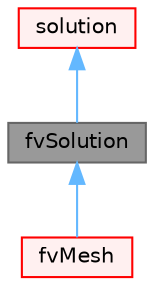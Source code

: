 digraph "fvSolution"
{
 // LATEX_PDF_SIZE
  bgcolor="transparent";
  edge [fontname=Helvetica,fontsize=10,labelfontname=Helvetica,labelfontsize=10];
  node [fontname=Helvetica,fontsize=10,shape=box,height=0.2,width=0.4];
  Node1 [id="Node000001",label="fvSolution",height=0.2,width=0.4,color="gray40", fillcolor="grey60", style="filled", fontcolor="black",tooltip="Selector class for finite volume solution solution. fvMesh is derived from fvSolution so that all fie..."];
  Node2 -> Node1 [id="edge1_Node000001_Node000002",dir="back",color="steelblue1",style="solid",tooltip=" "];
  Node2 [id="Node000002",label="solution",height=0.2,width=0.4,color="red", fillcolor="#FFF0F0", style="filled",URL="$classFoam_1_1solution.html",tooltip="Selector class for relaxation factors, solver type and solution."];
  Node1 -> Node12 [id="edge2_Node000001_Node000012",dir="back",color="steelblue1",style="solid",tooltip=" "];
  Node12 [id="Node000012",label="fvMesh",height=0.2,width=0.4,color="red", fillcolor="#FFF0F0", style="filled",URL="$classFoam_1_1fvMesh.html",tooltip="Mesh data needed to do the Finite Volume discretisation."];
}
